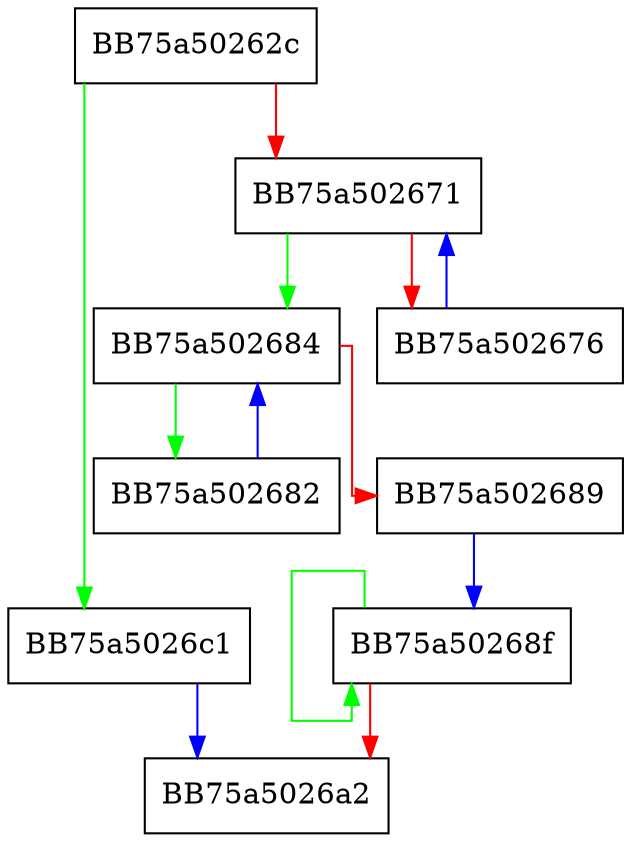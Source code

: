 digraph HIST_count_simple {
  node [shape="box"];
  graph [splines=ortho];
  BB75a50262c -> BB75a5026c1 [color="green"];
  BB75a50262c -> BB75a502671 [color="red"];
  BB75a502671 -> BB75a502684 [color="green"];
  BB75a502671 -> BB75a502676 [color="red"];
  BB75a502676 -> BB75a502671 [color="blue"];
  BB75a502682 -> BB75a502684 [color="blue"];
  BB75a502684 -> BB75a502682 [color="green"];
  BB75a502684 -> BB75a502689 [color="red"];
  BB75a502689 -> BB75a50268f [color="blue"];
  BB75a50268f -> BB75a50268f [color="green"];
  BB75a50268f -> BB75a5026a2 [color="red"];
  BB75a5026c1 -> BB75a5026a2 [color="blue"];
}